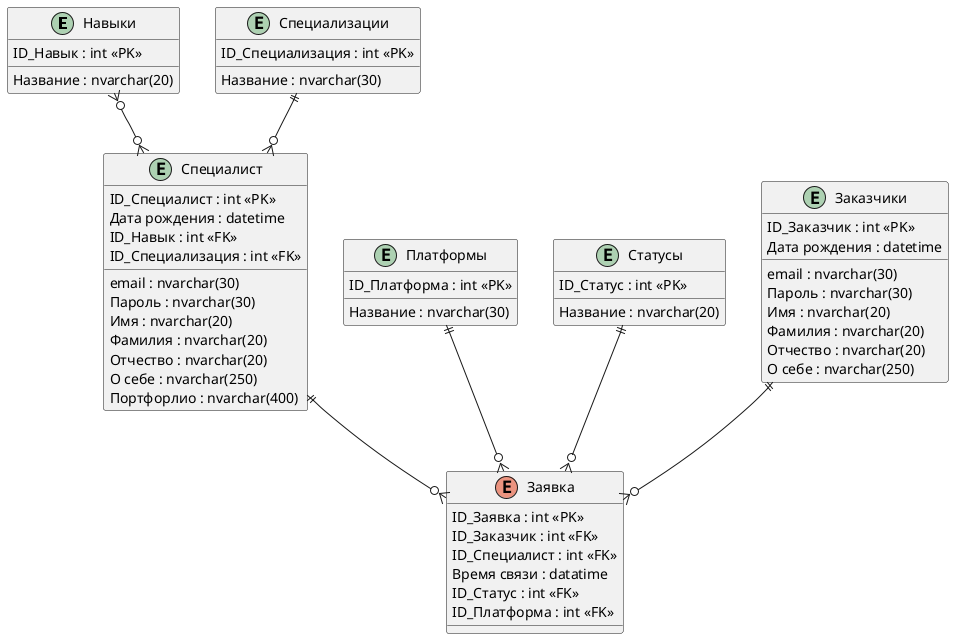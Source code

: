 @startuml "erd"

entity "Навыки" as skills
{
    ID_Навык : int <<PK>>
    Название : nvarchar(20)
}

entity "Специализации" as spec_enum
{
    ID_Специализация : int <<PK>>
    Название : nvarchar(30)
}

entity "Платформы" as platf 
{
    ID_Платформа : int <<PK>>
    Название : nvarchar(30)
}

entity "Статусы" as statuses
{
    ID_Статус : int <<PK>>
    Название : nvarchar(20)
}

entity "Заказчики" as cust 
{
    ID_Заказчик : int <<PK>>
    email : nvarchar(30)
    Пароль : nvarchar(30)
    Имя : nvarchar(20)
    Фамилия : nvarchar(20)
    Отчество : nvarchar(20)
    Дата рождения : datetime 
    О себе : nvarchar(250)
}

entity "Специалист" as spec 
{
    ID_Специалист : int <<PK>>
    email : nvarchar(30)
    Пароль : nvarchar(30)
    Имя : nvarchar(20)
    Фамилия : nvarchar(20)
    Отчество : nvarchar(20)
    Дата рождения : datetime 
    О себе : nvarchar(250)
    ID_Навык : int <<FK>>
    ID_Специализация : int <<FK>>
    Портфорлио : nvarchar(400)
}

enum "Заявка" as request 
{
    ID_Заявка : int <<PK>>
    ID_Заказчик : int <<FK>>
    ID_Специалист : int <<FK>>
    Время связи : datatime 
    ID_Статус : int <<FK>>
    ID_Платформа : int <<FK>>
}

cust ||--o{ request
spec ||--o{ request 
statuses ||--o{ request
platf ||--o{ request
spec_enum ||--o{ spec 
skills }o--o{ spec 


@enduml